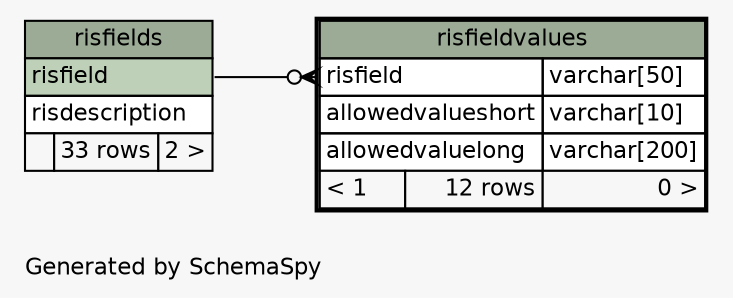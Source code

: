 // dot 2.28.0 on Mac OS X 10.6.8
// SchemaSpy rev 590
digraph "oneDegreeRelationshipsDiagram" {
  graph [
    rankdir="RL"
    bgcolor="#f7f7f7"
    label="\nGenerated by SchemaSpy"
    labeljust="l"
    nodesep="0.18"
    ranksep="0.46"
    fontname="Helvetica"
    fontsize="11"
  ];
  node [
    fontname="Helvetica"
    fontsize="11"
    shape="plaintext"
  ];
  edge [
    arrowsize="0.8"
  ];
  "risfieldvalues":"risfield":w -> "risfields":"risfield":e [arrowhead=none dir=back arrowtail=crowodot];
  "risfields" [
    label=<
    <TABLE BORDER="0" CELLBORDER="1" CELLSPACING="0" BGCOLOR="#ffffff">
      <TR><TD COLSPAN="3" BGCOLOR="#9bab96" ALIGN="CENTER">risfields</TD></TR>
      <TR><TD PORT="risfield" COLSPAN="3" BGCOLOR="#bed1b8" ALIGN="LEFT">risfield</TD></TR>
      <TR><TD PORT="risdescription" COLSPAN="3" ALIGN="LEFT">risdescription</TD></TR>
      <TR><TD ALIGN="LEFT" BGCOLOR="#f7f7f7">  </TD><TD ALIGN="RIGHT" BGCOLOR="#f7f7f7">33 rows</TD><TD ALIGN="RIGHT" BGCOLOR="#f7f7f7">2 &gt;</TD></TR>
    </TABLE>>
    URL="risfields.html"
    tooltip="risfields"
  ];
  "risfieldvalues" [
    label=<
    <TABLE BORDER="2" CELLBORDER="1" CELLSPACING="0" BGCOLOR="#ffffff">
      <TR><TD COLSPAN="3" BGCOLOR="#9bab96" ALIGN="CENTER">risfieldvalues</TD></TR>
      <TR><TD PORT="risfield" COLSPAN="2" ALIGN="LEFT">risfield</TD><TD PORT="risfield.type" ALIGN="LEFT">varchar[50]</TD></TR>
      <TR><TD PORT="allowedvalueshort" COLSPAN="2" ALIGN="LEFT">allowedvalueshort</TD><TD PORT="allowedvalueshort.type" ALIGN="LEFT">varchar[10]</TD></TR>
      <TR><TD PORT="allowedvaluelong" COLSPAN="2" ALIGN="LEFT">allowedvaluelong</TD><TD PORT="allowedvaluelong.type" ALIGN="LEFT">varchar[200]</TD></TR>
      <TR><TD ALIGN="LEFT" BGCOLOR="#f7f7f7">&lt; 1</TD><TD ALIGN="RIGHT" BGCOLOR="#f7f7f7">12 rows</TD><TD ALIGN="RIGHT" BGCOLOR="#f7f7f7">0 &gt;</TD></TR>
    </TABLE>>
    URL="risfieldvalues.html"
    tooltip="risfieldvalues"
  ];
}
